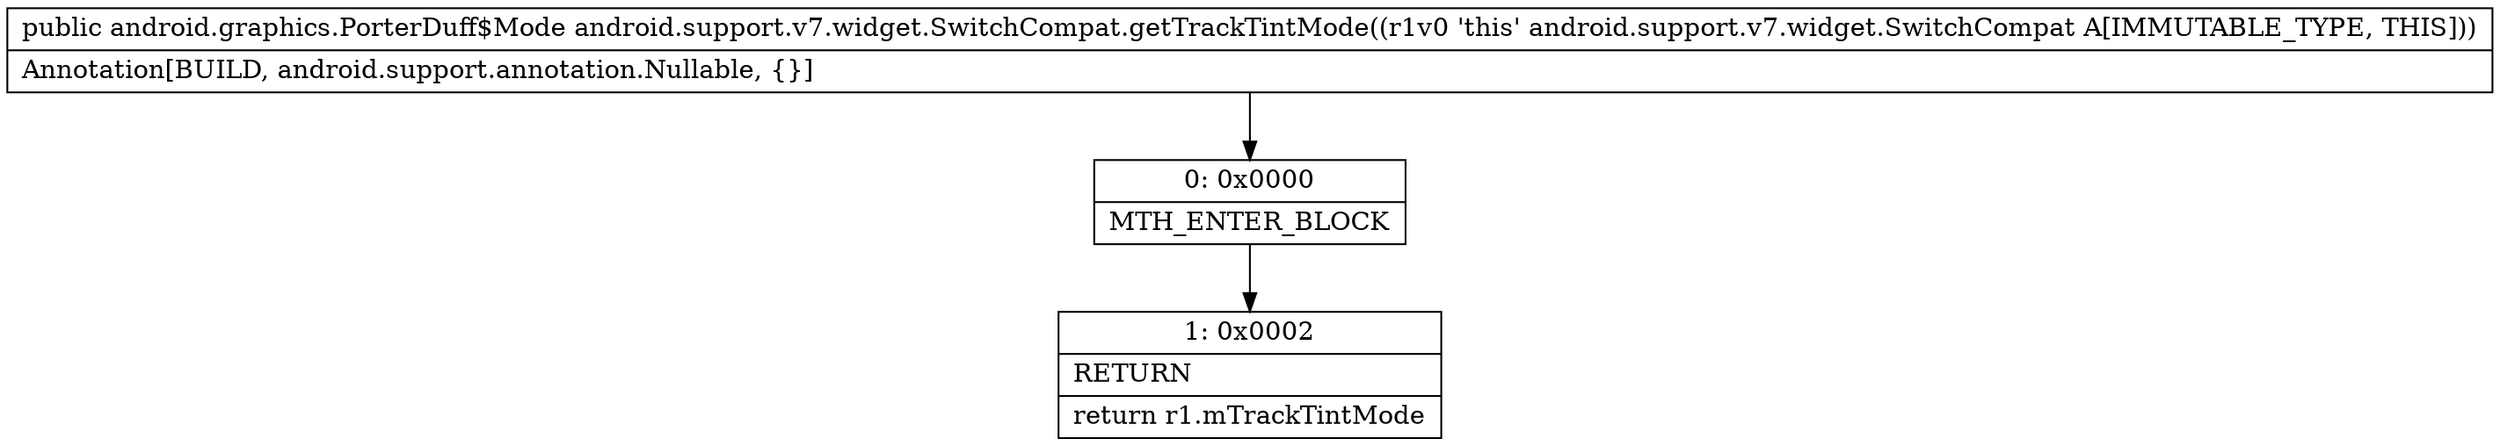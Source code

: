 digraph "CFG forandroid.support.v7.widget.SwitchCompat.getTrackTintMode()Landroid\/graphics\/PorterDuff$Mode;" {
Node_0 [shape=record,label="{0\:\ 0x0000|MTH_ENTER_BLOCK\l}"];
Node_1 [shape=record,label="{1\:\ 0x0002|RETURN\l|return r1.mTrackTintMode\l}"];
MethodNode[shape=record,label="{public android.graphics.PorterDuff$Mode android.support.v7.widget.SwitchCompat.getTrackTintMode((r1v0 'this' android.support.v7.widget.SwitchCompat A[IMMUTABLE_TYPE, THIS]))  | Annotation[BUILD, android.support.annotation.Nullable, \{\}]\l}"];
MethodNode -> Node_0;
Node_0 -> Node_1;
}

